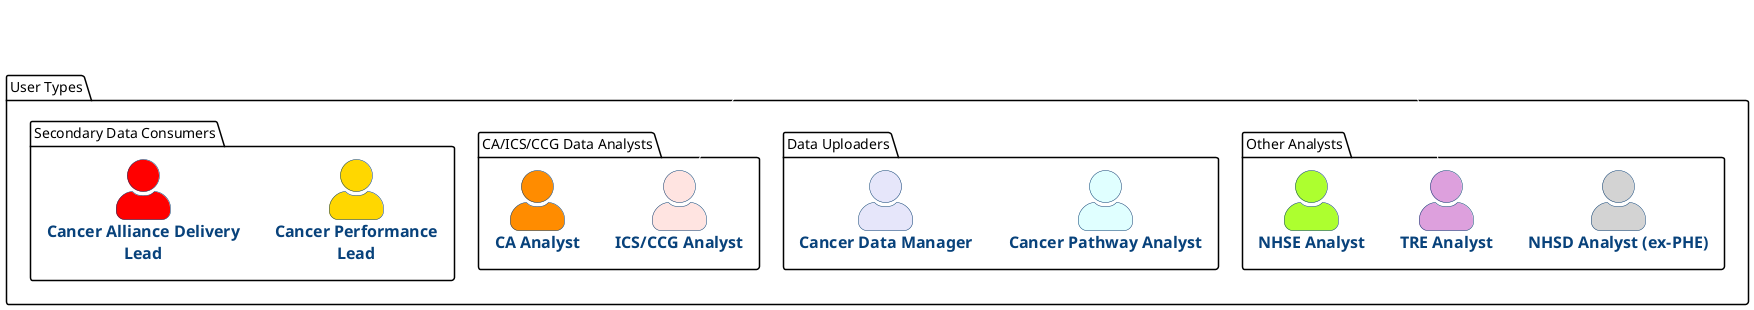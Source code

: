 @startuml cwt-user-types
'left to right direction

!include <C4/C4_Container>

HIDE_STEREOTYPE()
SHOW_PERSON_PORTRAIT()

UpdateElementStyle(person, $fontColor="black")

skinparam Shadowing false

package "User Types" as ut {

package "Other Analysts" as oa {
  Person("nhse.analyst", "NHSE Analyst", "") #GreenYellow 
  Person("tre.analyst", "TRE Analyst", "") #Plum
  Person("nhsd.analyst", "NHSD Analyst (ex-PHE)", "") #LightGrey
}

package "Data Uploaders" as du {

  Person("cancer.pathway.analyst", "Cancer Pathway Analyst", "") #LightCyan
  Person("cancer.data.manager", "Cancer Data Manager", "") #Lavender

}

package "CA/ICS/CCG Data Analysts" as da {
  Person("ca.analyst", "CA Analyst", "") #DarkOrange
  Person("ics.analyst", "ICS/CCG Analyst", "") #MistyRose   

  ca.analyst -[#hidden] ics.analyst
  ics.analyst -[#hidden] tre.analyst
  tre.analyst -[#hidden] nhsd.analyst
}

package "Secondary Data Consumers" as dc1 {
  Person("cancer.perf.lead", "Cancer Performance Lead", "") #Gold   
  Person("cancer.alliance.fd.lead", "Cancer Alliance Delivery Lead", "") #Red
}

}

'du -[#hidden] da
'da -[#hidden] dc1
'dc1 -[#hidden] oa

@enduml